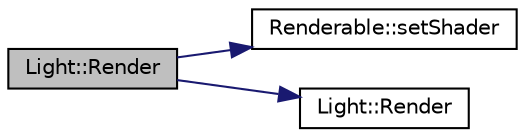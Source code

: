 digraph "Light::Render"
{
  edge [fontname="Helvetica",fontsize="10",labelfontname="Helvetica",labelfontsize="10"];
  node [fontname="Helvetica",fontsize="10",shape=record];
  rankdir="LR";
  Node1 [label="Light::Render",height=0.2,width=0.4,color="black", fillcolor="grey75", style="filled", fontcolor="black"];
  Node1 -> Node2 [color="midnightblue",fontsize="10",style="solid",fontname="Helvetica"];
  Node2 [label="Renderable::setShader",height=0.2,width=0.4,color="black", fillcolor="white", style="filled",URL="$class_renderable.html#aeb1e795d81876a10149387d2496af6c3"];
  Node1 -> Node3 [color="midnightblue",fontsize="10",style="solid",fontname="Helvetica"];
  Node3 [label="Light::Render",height=0.2,width=0.4,color="black", fillcolor="white", style="filled",URL="$class_light.html#a44550ae09e953731d0bf262a2c443e5d"];
}
